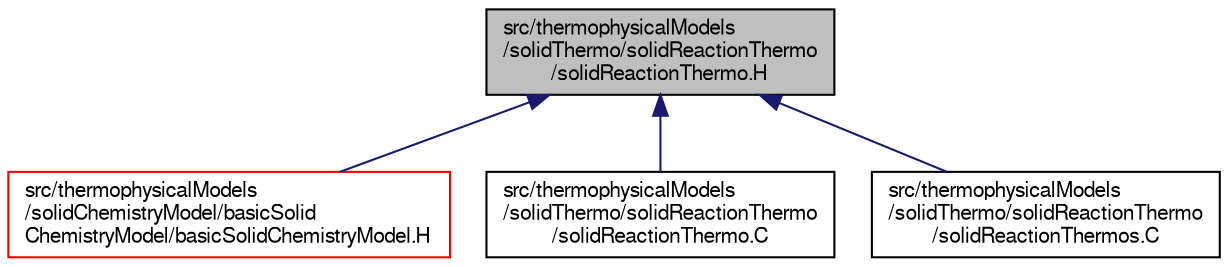 digraph "src/thermophysicalModels/solidThermo/solidReactionThermo/solidReactionThermo.H"
{
  bgcolor="transparent";
  edge [fontname="FreeSans",fontsize="10",labelfontname="FreeSans",labelfontsize="10"];
  node [fontname="FreeSans",fontsize="10",shape=record];
  Node308 [label="src/thermophysicalModels\l/solidThermo/solidReactionThermo\l/solidReactionThermo.H",height=0.2,width=0.4,color="black", fillcolor="grey75", style="filled", fontcolor="black"];
  Node308 -> Node309 [dir="back",color="midnightblue",fontsize="10",style="solid",fontname="FreeSans"];
  Node309 [label="src/thermophysicalModels\l/solidChemistryModel/basicSolid\lChemistryModel/basicSolidChemistryModel.H",height=0.2,width=0.4,color="red",URL="$a16259.html"];
  Node308 -> Node319 [dir="back",color="midnightblue",fontsize="10",style="solid",fontname="FreeSans"];
  Node319 [label="src/thermophysicalModels\l/solidThermo/solidReactionThermo\l/solidReactionThermo.C",height=0.2,width=0.4,color="black",URL="$a16361.html"];
  Node308 -> Node320 [dir="back",color="midnightblue",fontsize="10",style="solid",fontname="FreeSans"];
  Node320 [label="src/thermophysicalModels\l/solidThermo/solidReactionThermo\l/solidReactionThermos.C",height=0.2,width=0.4,color="black",URL="$a16367.html"];
}
